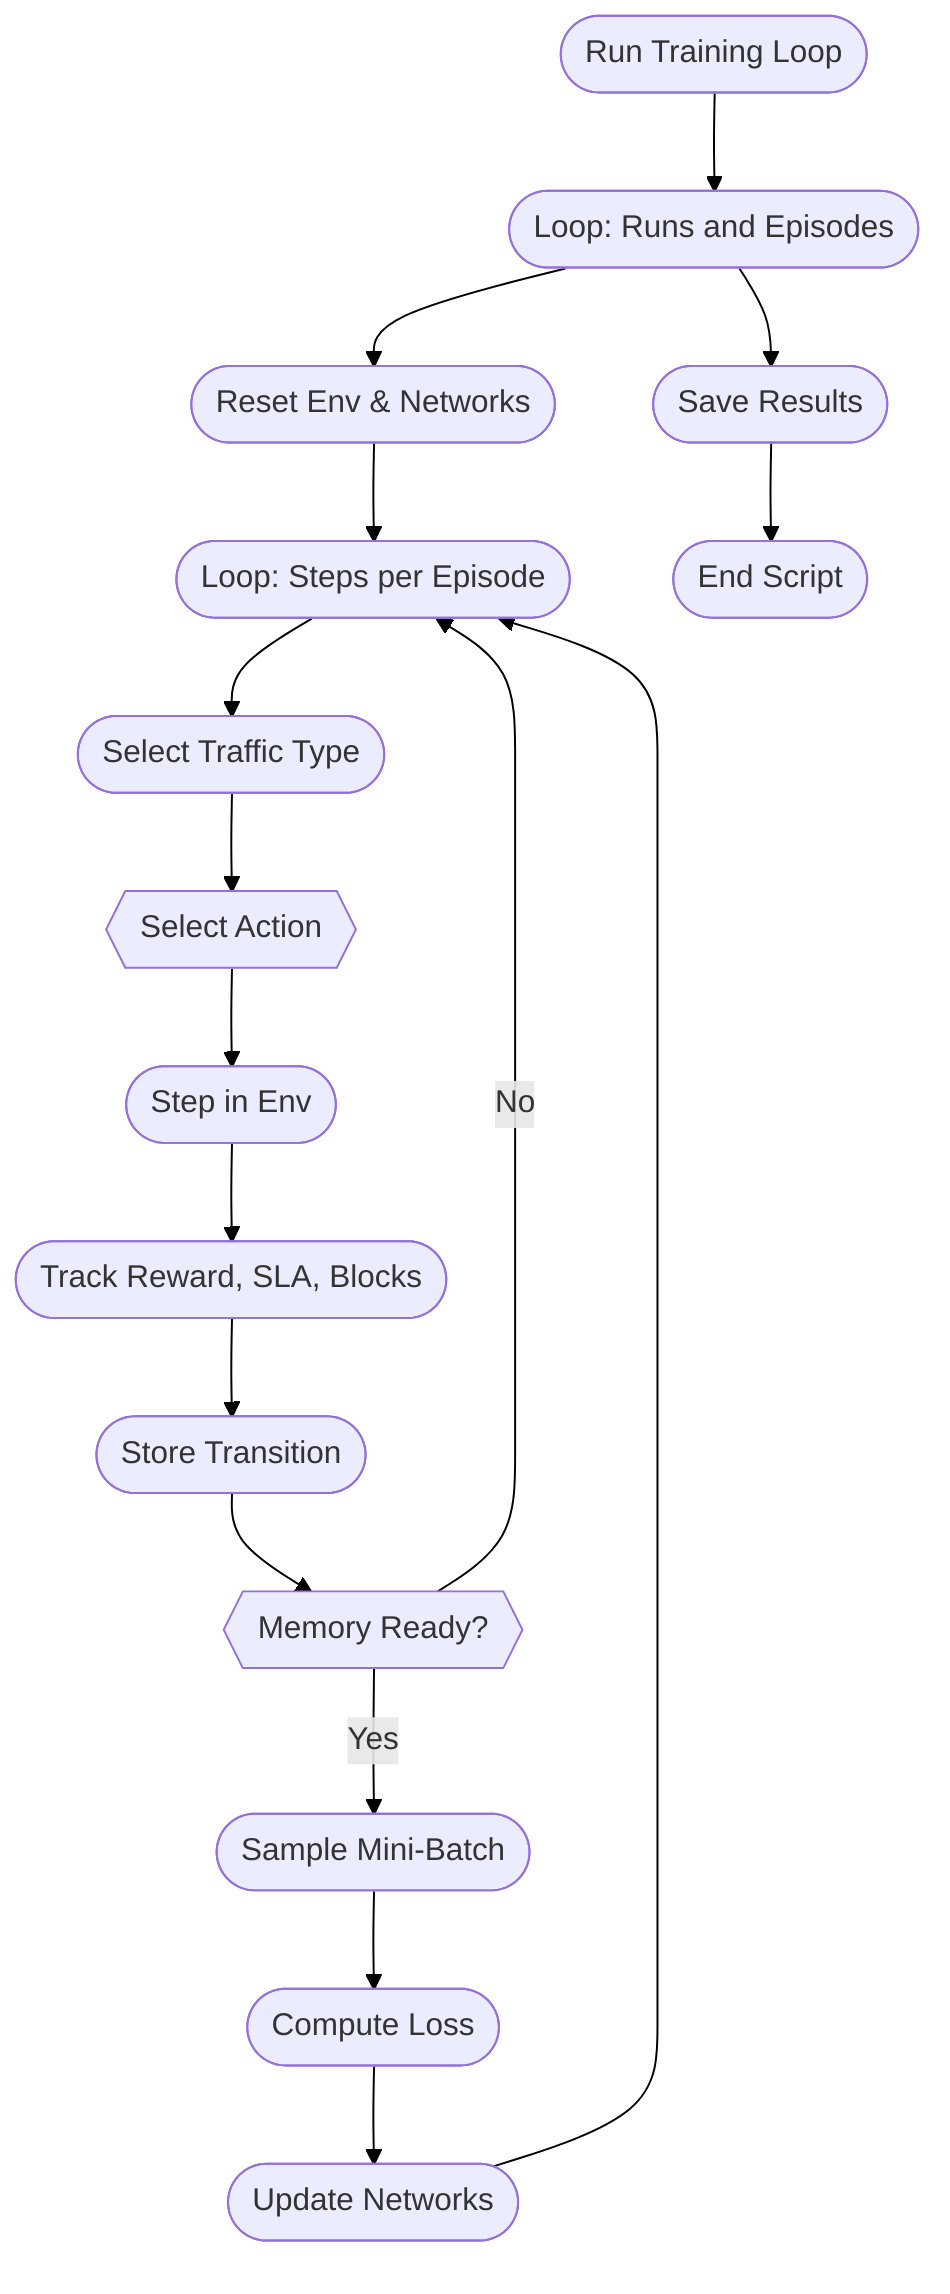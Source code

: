 flowchart TD
  %% Global styles for bigger font and tighter spacing
  classDef bigText font-size:18px;
  class * bigText;
  linkStyle default stroke-width:1px,stroke:black;

  %% Flow
  T([Run Training Loop]) --> T1([Loop: Runs and Episodes]) --> T2([Reset Env & Networks]) --> T3([Loop: Steps per Episode]) --> T4([Select Traffic Type]) --> T5{{Select Action}} --> T6([Step in Env]) --> T7([Track Reward, SLA, Blocks]) --> T8([Store Transition]) --> T9{{Memory Ready?}}
  T9 -->|Yes| T10([Sample Mini-Batch]) --> T11([Compute Loss]) --> T12([Update Networks]) --> T3
  T9 -->|No| T3
  T1 --> T14([Save Results]) --> End([End Script])